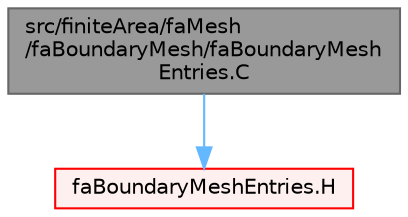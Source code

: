 digraph "src/finiteArea/faMesh/faBoundaryMesh/faBoundaryMeshEntries.C"
{
 // LATEX_PDF_SIZE
  bgcolor="transparent";
  edge [fontname=Helvetica,fontsize=10,labelfontname=Helvetica,labelfontsize=10];
  node [fontname=Helvetica,fontsize=10,shape=box,height=0.2,width=0.4];
  Node1 [id="Node000001",label="src/finiteArea/faMesh\l/faBoundaryMesh/faBoundaryMesh\lEntries.C",height=0.2,width=0.4,color="gray40", fillcolor="grey60", style="filled", fontcolor="black",tooltip=" "];
  Node1 -> Node2 [id="edge1_Node000001_Node000002",color="steelblue1",style="solid",tooltip=" "];
  Node2 [id="Node000002",label="faBoundaryMeshEntries.H",height=0.2,width=0.4,color="red", fillcolor="#FFF0F0", style="filled",URL="$faBoundaryMeshEntries_8H.html",tooltip=" "];
}
